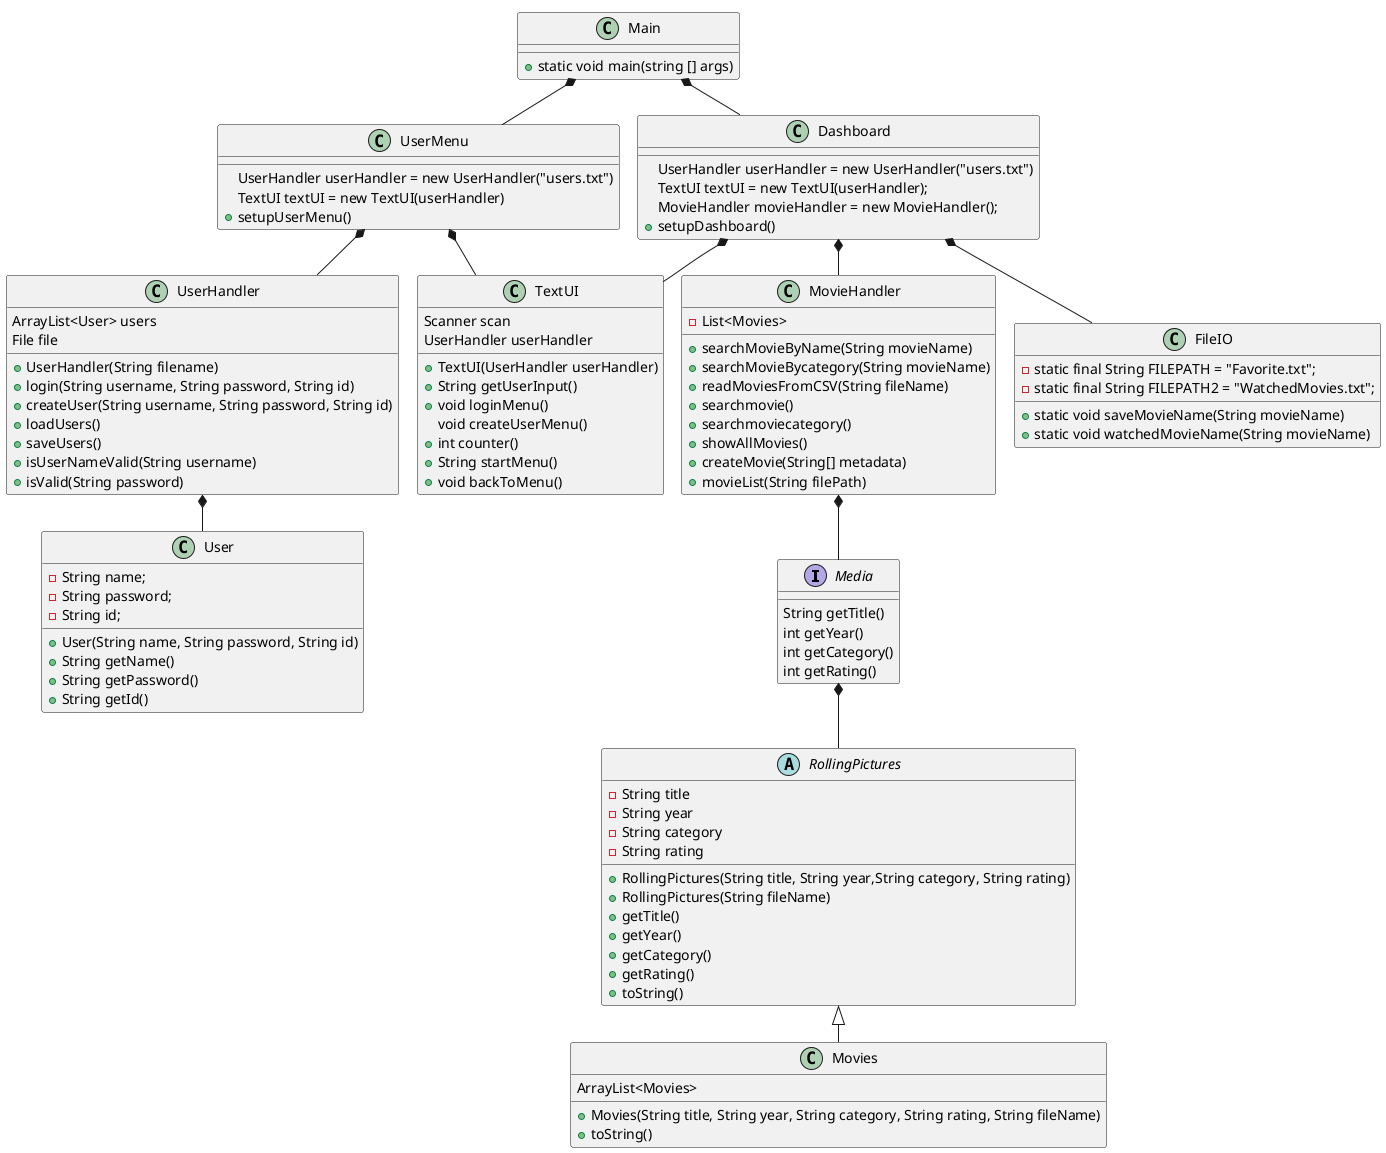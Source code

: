 @startuml
'https://plantuml.com/class-diagram
!pragma layout smetana

interface Media
class Main
class Movies
class UserMenu
class Dashboard
class MovieHandler
class UserHandler
abstract RollingPictures
class User


class TextUI
class FileIO


Media : String getTitle()
Media : int getYear()
Media : int getCategory()
Media : int getRating()

Main : + static void main(string [] args)

Movies : ArrayList<Movies>
Movies : + Movies(String title, String year, String category, String rating, String fileName)
Movies : + toString()


UserMenu : UserHandler userHandler = new UserHandler("users.txt")
UserMenu : TextUI textUI = new TextUI(userHandler)
UserMenu : + setupUserMenu()


Dashboard : UserHandler userHandler = new UserHandler("users.txt")
Dashboard : TextUI textUI = new TextUI(userHandler);
Dashboard : MovieHandler movieHandler = new MovieHandler();
Dashboard : + setupDashboard()

MovieHandler : - List<Movies>
MovieHandler : + searchMovieByName(String movieName)
MovieHandler : + searchMovieBycategory(String movieName)
MovieHandler : + readMoviesFromCSV(String fileName)
MovieHandler : + searchmovie()
MovieHandler : + searchmoviecategory()
MovieHandler : + showAllMovies()
MovieHandler : + createMovie(String[] metadata)
MovieHandler : + movieList(String filePath)

UserMenu *-- UserHandler

UserHandler : ArrayList<User> users
UserHandler : File file
UserHandler : + UserHandler(String filename)
UserHandler : + login(String username, String password, String id)
UserHandler : + createUser(String username, String password, String id)
UserHandler : + loadUsers()
UserHandler : + saveUsers()
UserHandler : + isUserNameValid(String username)
UserHandler : + isValid(String password)

UserHandler *-- User

User : - String name;
User : - String password;
User : - String id;
User : + User(String name, String password, String id)
User : + String getName()
User : + String getPassword()
User : + String getId()

RollingPictures : - String title
RollingPictures : - String year
RollingPictures : - String category
RollingPictures : - String rating
RollingPictures : + RollingPictures(String title, String year,String category, String rating)
RollingPictures : + RollingPictures(String fileName)
RollingPictures : + getTitle()
RollingPictures : + getYear()
RollingPictures : + getCategory()
RollingPictures : + getRating()
RollingPictures : + toString()

Main *-- UserMenu
Main *-- Dashboard
MovieHandler *-- Media
Dashboard *-- MovieHandler
Media *-- RollingPictures

RollingPictures <|-- Movies


Dashboard *-- TextUI
UserMenu *-- TextUI

TextUI : Scanner scan
TextUI : UserHandler userHandler

TextUI : + TextUI(UserHandler userHandler)
TextUI : + String getUserInput()
TextUI : + void loginMenu()
TextUI : void createUserMenu()
TextUI : + int counter()
TextUI : + String startMenu()
TextUI : + void backToMenu()

Dashboard *-- FileIO

FileIO : - static final String FILEPATH = "Favorite.txt";
FileIO : - static final String FILEPATH2 = "WatchedMovies.txt";
FileIO : + static void saveMovieName(String movieName)
FileIO : + static void watchedMovieName(String movieName)


@enduml